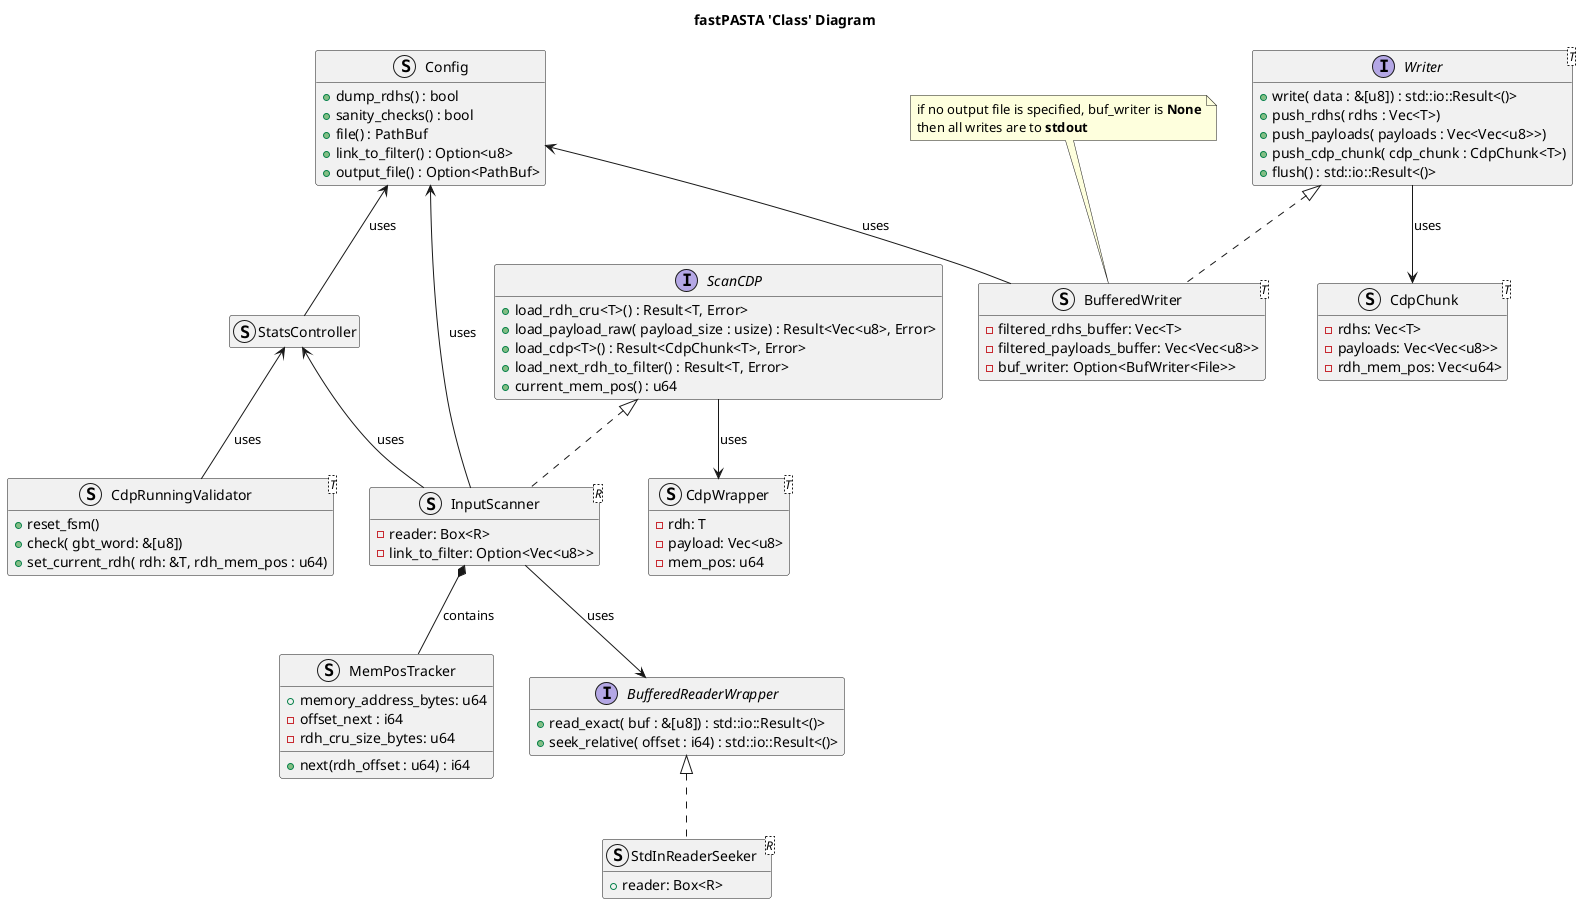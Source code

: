 @startuml
Title **fastPASTA 'Class' Diagram**

hide empty members
hide empty methods

struct StatsController {
}

' Data wrapper
struct CdpChunk<T> {
    - rdhs: Vec<T>
    - payloads: Vec<Vec<u8>>
    - rdh_mem_pos: Vec<u64>
}

' Output module
interface Writer<T> {
    + write( data : &[u8]) : std::io::Result<()>
    + push_rdhs( rdhs : Vec<T>)
    + push_payloads( payloads : Vec<Vec<u8>>)
    + push_cdp_chunk( cdp_chunk : CdpChunk<T>)
    + flush() : std::io::Result<()>
}
struct BufferedWriter<T> implements Writer
{
    - filtered_rdhs_buffer: Vec<T>
    - filtered_payloads_buffer: Vec<Vec<u8>>
    - buf_writer: Option<BufWriter<File>>
}
Writer --> CdpChunk : uses
note top of BufferedWriter : if no output file is specified, buf_writer is **None**\nthen all writes are to **stdout**


' Input module
interface ScanCDP {
    + load_rdh_cru<T>() : Result<T, Error>
    + load_payload_raw( payload_size : usize) : Result<Vec<u8>, Error>
    + load_cdp<T>() : Result<CdpChunk<T>, Error>
    + load_next_rdh_to_filter() : Result<T, Error>
    + current_mem_pos() : u64
}
struct CdpWrapper<T> {
    - rdh: T
    - payload: Vec<u8>
    - mem_pos: u64
}
ScanCDP --> CdpWrapper : uses

struct InputScanner<R> implements ScanCDP {
    - reader: Box<R>
    - link_to_filter: Option<Vec<u8>>
}

struct MemPosTracker {
    + memory_address_bytes: u64
    - offset_next : i64
    - rdh_cru_size_bytes: u64
    + next(rdh_offset : u64) : i64
}
InputScanner *-- MemPosTracker : contains

interface BufferedReaderWrapper {
    + read_exact( buf : &[u8]) : std::io::Result<()>
    + seek_relative( offset : i64) : std::io::Result<()>
}

struct StdInReaderSeeker<R> implements BufferedReaderWrapper {
    + reader: Box<R>
}

InputScanner --> BufferedReaderWrapper : uses

struct CdpRunningValidator<T> {
    + reset_fsm()
    + check( gbt_word: &[u8])
    + set_current_rdh( rdh: &T, rdh_mem_pos : u64)
}
CdpRunningValidator -up-> StatsController : uses




struct Config {
    + dump_rdhs() : bool
    + sanity_checks() : bool
    + file() : PathBuf
    + link_to_filter() : Option<u8>
    + output_file() : Option<PathBuf>
}


InputScanner -up-> StatsController : uses
StatsController -up-> Config : uses
BufferedWriter -up-> Config : uses
InputScanner -up-> Config : uses


@enduml
